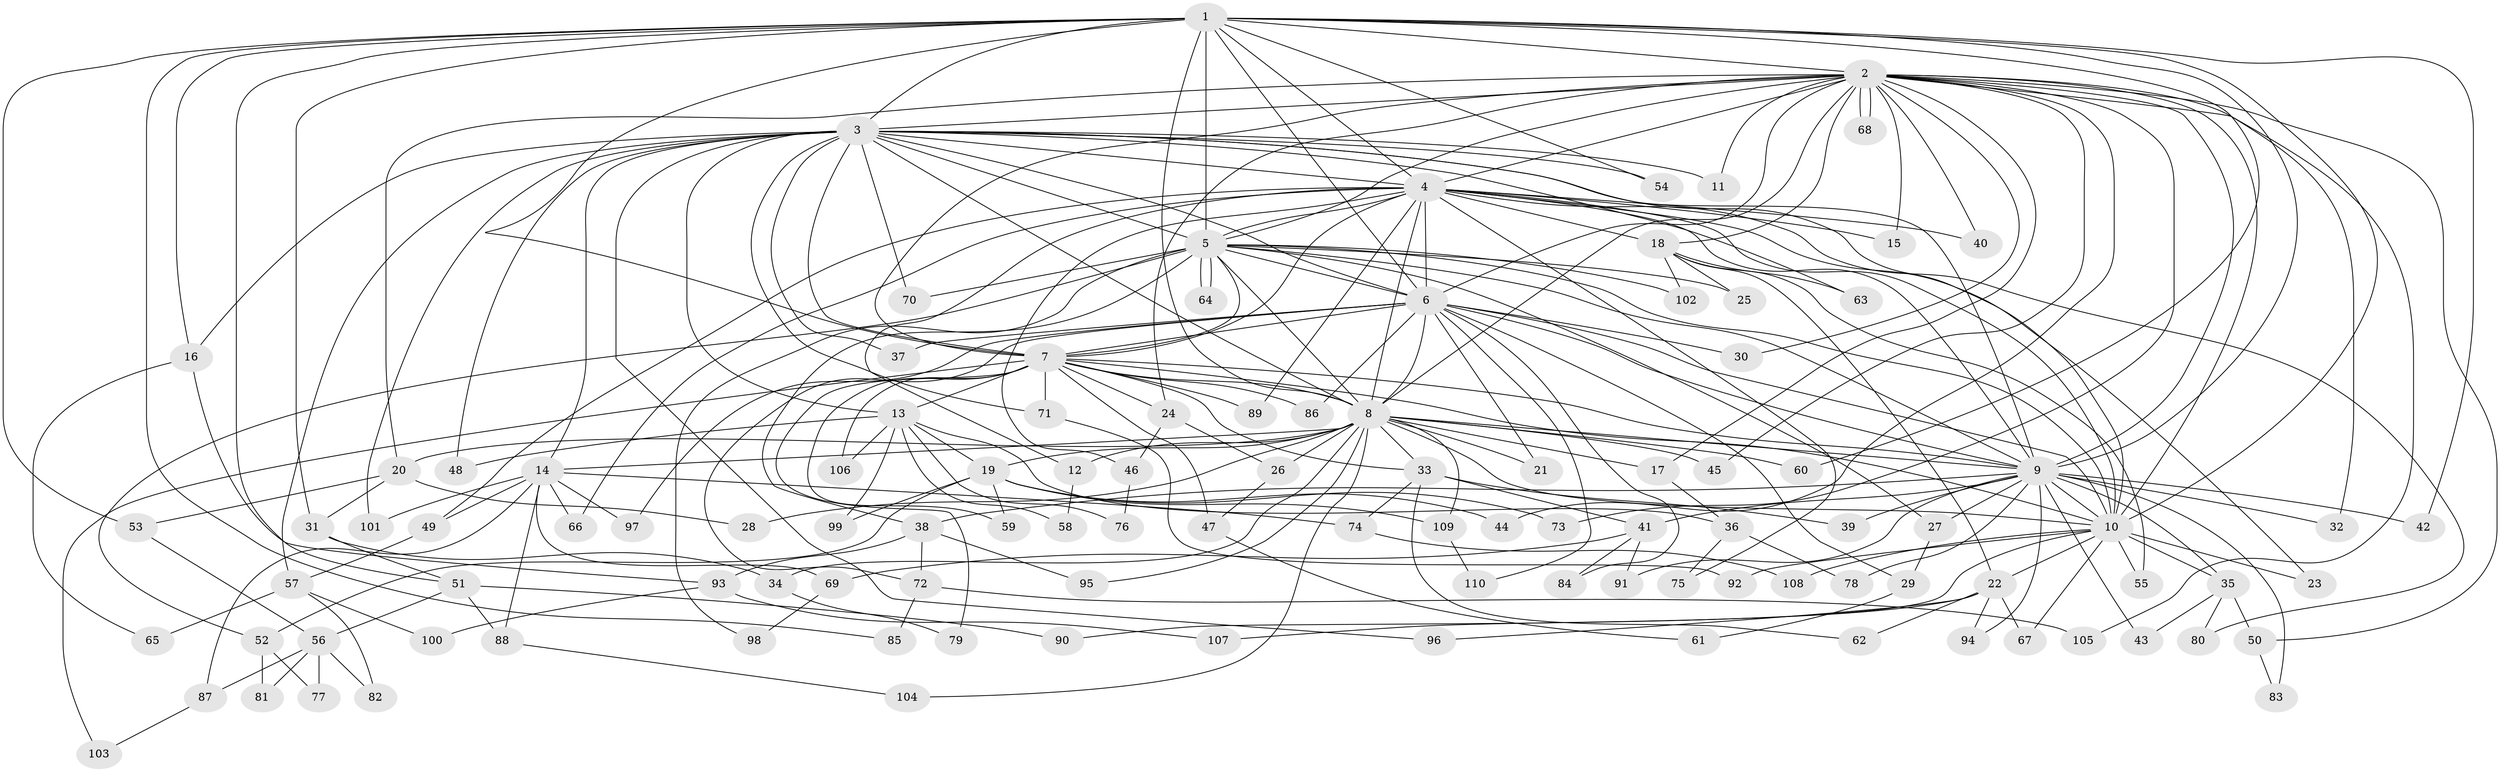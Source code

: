 // Generated by graph-tools (version 1.1) at 2025/44/03/09/25 04:44:27]
// undirected, 110 vertices, 245 edges
graph export_dot {
graph [start="1"]
  node [color=gray90,style=filled];
  1;
  2;
  3;
  4;
  5;
  6;
  7;
  8;
  9;
  10;
  11;
  12;
  13;
  14;
  15;
  16;
  17;
  18;
  19;
  20;
  21;
  22;
  23;
  24;
  25;
  26;
  27;
  28;
  29;
  30;
  31;
  32;
  33;
  34;
  35;
  36;
  37;
  38;
  39;
  40;
  41;
  42;
  43;
  44;
  45;
  46;
  47;
  48;
  49;
  50;
  51;
  52;
  53;
  54;
  55;
  56;
  57;
  58;
  59;
  60;
  61;
  62;
  63;
  64;
  65;
  66;
  67;
  68;
  69;
  70;
  71;
  72;
  73;
  74;
  75;
  76;
  77;
  78;
  79;
  80;
  81;
  82;
  83;
  84;
  85;
  86;
  87;
  88;
  89;
  90;
  91;
  92;
  93;
  94;
  95;
  96;
  97;
  98;
  99;
  100;
  101;
  102;
  103;
  104;
  105;
  106;
  107;
  108;
  109;
  110;
  1 -- 2;
  1 -- 3;
  1 -- 4;
  1 -- 5;
  1 -- 6;
  1 -- 7;
  1 -- 8;
  1 -- 9;
  1 -- 10;
  1 -- 16;
  1 -- 31;
  1 -- 42;
  1 -- 51;
  1 -- 53;
  1 -- 54;
  1 -- 60;
  1 -- 85;
  2 -- 3;
  2 -- 4;
  2 -- 5;
  2 -- 6;
  2 -- 7;
  2 -- 8;
  2 -- 9;
  2 -- 10;
  2 -- 11;
  2 -- 15;
  2 -- 17;
  2 -- 18;
  2 -- 20;
  2 -- 24;
  2 -- 30;
  2 -- 32;
  2 -- 40;
  2 -- 44;
  2 -- 45;
  2 -- 50;
  2 -- 68;
  2 -- 68;
  2 -- 73;
  2 -- 105;
  3 -- 4;
  3 -- 5;
  3 -- 6;
  3 -- 7;
  3 -- 8;
  3 -- 9;
  3 -- 10;
  3 -- 11;
  3 -- 13;
  3 -- 14;
  3 -- 16;
  3 -- 37;
  3 -- 48;
  3 -- 54;
  3 -- 57;
  3 -- 63;
  3 -- 70;
  3 -- 71;
  3 -- 96;
  3 -- 101;
  4 -- 5;
  4 -- 6;
  4 -- 7;
  4 -- 8;
  4 -- 9;
  4 -- 10;
  4 -- 12;
  4 -- 15;
  4 -- 18;
  4 -- 23;
  4 -- 40;
  4 -- 46;
  4 -- 49;
  4 -- 66;
  4 -- 75;
  4 -- 80;
  4 -- 89;
  5 -- 6;
  5 -- 7;
  5 -- 8;
  5 -- 9;
  5 -- 10;
  5 -- 25;
  5 -- 27;
  5 -- 38;
  5 -- 52;
  5 -- 64;
  5 -- 64;
  5 -- 70;
  5 -- 98;
  5 -- 102;
  6 -- 7;
  6 -- 8;
  6 -- 9;
  6 -- 10;
  6 -- 21;
  6 -- 29;
  6 -- 30;
  6 -- 37;
  6 -- 72;
  6 -- 84;
  6 -- 86;
  6 -- 97;
  6 -- 110;
  7 -- 8;
  7 -- 9;
  7 -- 10;
  7 -- 13;
  7 -- 24;
  7 -- 33;
  7 -- 47;
  7 -- 59;
  7 -- 71;
  7 -- 79;
  7 -- 86;
  7 -- 89;
  7 -- 103;
  7 -- 106;
  8 -- 9;
  8 -- 10;
  8 -- 12;
  8 -- 14;
  8 -- 17;
  8 -- 19;
  8 -- 20;
  8 -- 21;
  8 -- 26;
  8 -- 28;
  8 -- 33;
  8 -- 34;
  8 -- 45;
  8 -- 60;
  8 -- 95;
  8 -- 104;
  8 -- 109;
  9 -- 10;
  9 -- 27;
  9 -- 32;
  9 -- 35;
  9 -- 38;
  9 -- 39;
  9 -- 41;
  9 -- 42;
  9 -- 43;
  9 -- 78;
  9 -- 83;
  9 -- 91;
  9 -- 94;
  10 -- 22;
  10 -- 23;
  10 -- 35;
  10 -- 55;
  10 -- 67;
  10 -- 90;
  10 -- 92;
  10 -- 108;
  12 -- 58;
  13 -- 19;
  13 -- 36;
  13 -- 48;
  13 -- 58;
  13 -- 76;
  13 -- 99;
  13 -- 106;
  14 -- 49;
  14 -- 66;
  14 -- 69;
  14 -- 74;
  14 -- 87;
  14 -- 88;
  14 -- 97;
  14 -- 101;
  16 -- 65;
  16 -- 93;
  17 -- 36;
  18 -- 22;
  18 -- 25;
  18 -- 55;
  18 -- 63;
  18 -- 102;
  19 -- 44;
  19 -- 52;
  19 -- 59;
  19 -- 73;
  19 -- 99;
  19 -- 109;
  20 -- 28;
  20 -- 31;
  20 -- 53;
  22 -- 62;
  22 -- 67;
  22 -- 94;
  22 -- 96;
  22 -- 107;
  24 -- 26;
  24 -- 46;
  26 -- 47;
  27 -- 29;
  29 -- 61;
  31 -- 34;
  31 -- 51;
  33 -- 39;
  33 -- 41;
  33 -- 62;
  33 -- 74;
  34 -- 79;
  35 -- 43;
  35 -- 50;
  35 -- 80;
  36 -- 75;
  36 -- 78;
  38 -- 72;
  38 -- 93;
  38 -- 95;
  41 -- 69;
  41 -- 84;
  41 -- 91;
  46 -- 76;
  47 -- 61;
  49 -- 57;
  50 -- 83;
  51 -- 56;
  51 -- 88;
  51 -- 90;
  52 -- 77;
  52 -- 81;
  53 -- 56;
  56 -- 77;
  56 -- 81;
  56 -- 82;
  56 -- 87;
  57 -- 65;
  57 -- 82;
  57 -- 100;
  69 -- 98;
  71 -- 92;
  72 -- 85;
  72 -- 105;
  74 -- 108;
  87 -- 103;
  88 -- 104;
  93 -- 100;
  93 -- 107;
  109 -- 110;
}

